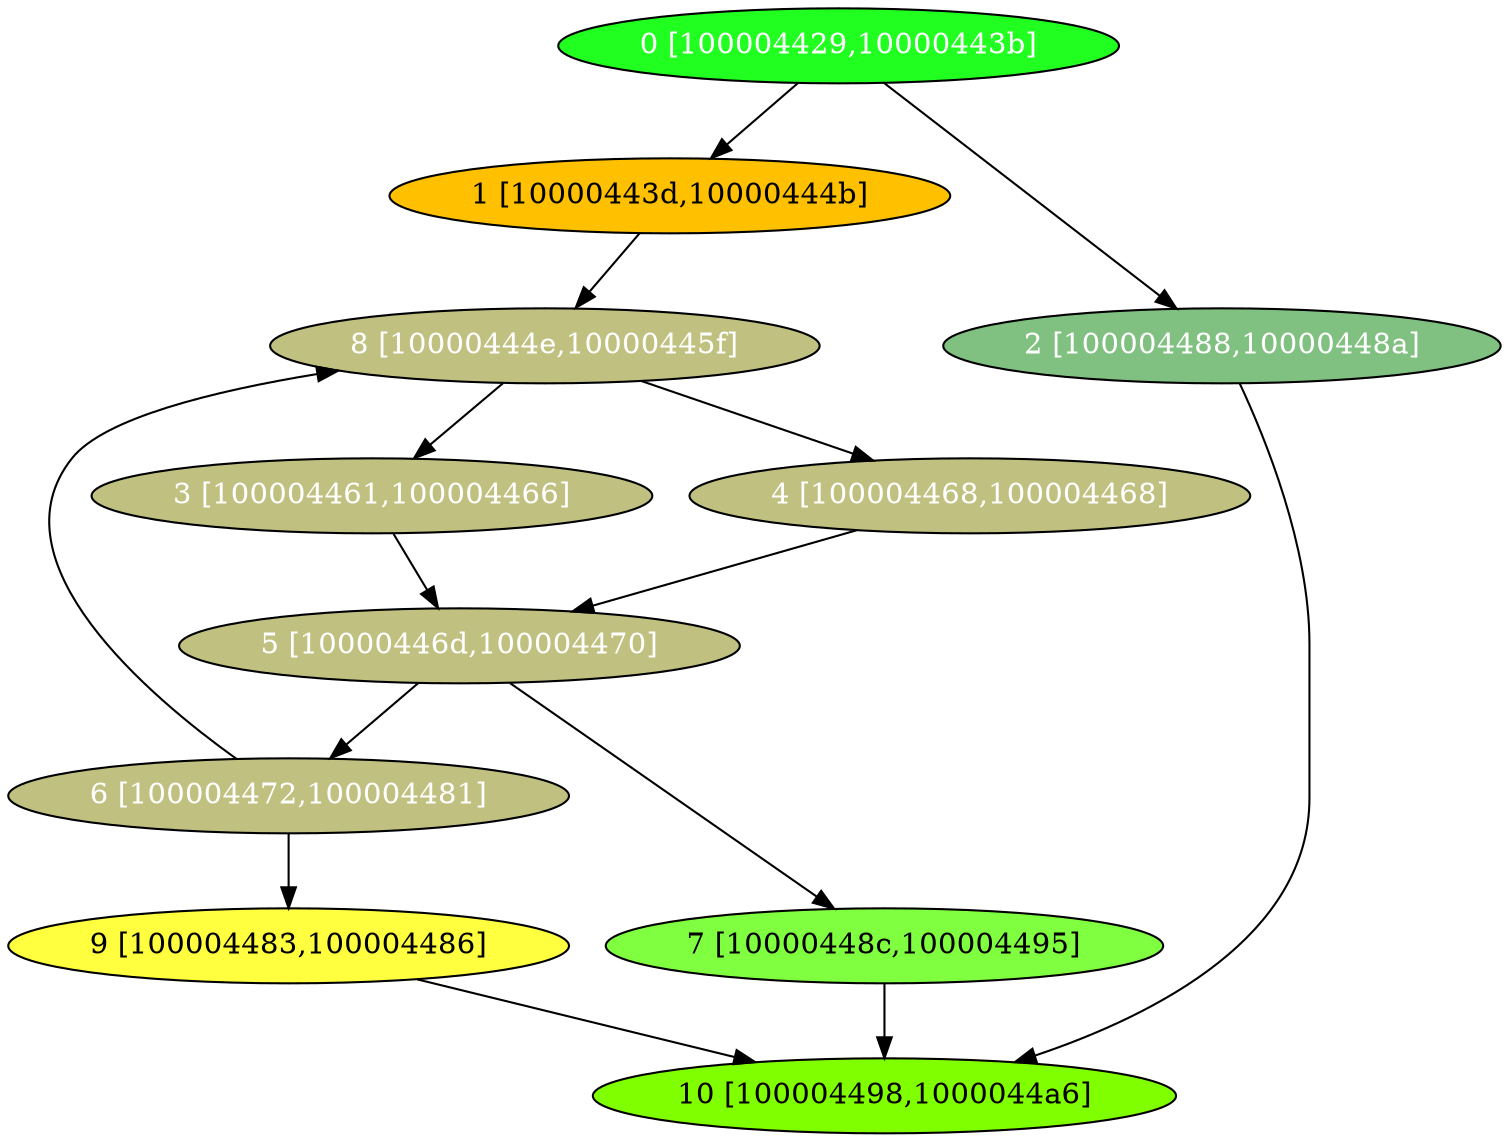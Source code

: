 diGraph tar{
	tar_0  [style=filled fillcolor="#20FF20" fontcolor="#ffffff" shape=oval label="0 [100004429,10000443b]"]
	tar_1  [style=filled fillcolor="#FFC000" fontcolor="#000000" shape=oval label="1 [10000443d,10000444b]"]
	tar_2  [style=filled fillcolor="#80C080" fontcolor="#ffffff" shape=oval label="2 [100004488,10000448a]"]
	tar_3  [style=filled fillcolor="#C0C080" fontcolor="#ffffff" shape=oval label="3 [100004461,100004466]"]
	tar_4  [style=filled fillcolor="#C0C080" fontcolor="#ffffff" shape=oval label="4 [100004468,100004468]"]
	tar_5  [style=filled fillcolor="#C0C080" fontcolor="#ffffff" shape=oval label="5 [10000446d,100004470]"]
	tar_6  [style=filled fillcolor="#C0C080" fontcolor="#ffffff" shape=oval label="6 [100004472,100004481]"]
	tar_7  [style=filled fillcolor="#80FF40" fontcolor="#000000" shape=oval label="7 [10000448c,100004495]"]
	tar_8  [style=filled fillcolor="#C0C080" fontcolor="#ffffff" shape=oval label="8 [10000444e,10000445f]"]
	tar_9  [style=filled fillcolor="#FFFF40" fontcolor="#000000" shape=oval label="9 [100004483,100004486]"]
	tar_a  [style=filled fillcolor="#80FF00" fontcolor="#000000" shape=oval label="10 [100004498,1000044a6]"]

	tar_0 -> tar_1
	tar_0 -> tar_2
	tar_1 -> tar_8
	tar_2 -> tar_a
	tar_3 -> tar_5
	tar_4 -> tar_5
	tar_5 -> tar_6
	tar_5 -> tar_7
	tar_6 -> tar_8
	tar_6 -> tar_9
	tar_7 -> tar_a
	tar_8 -> tar_3
	tar_8 -> tar_4
	tar_9 -> tar_a
}